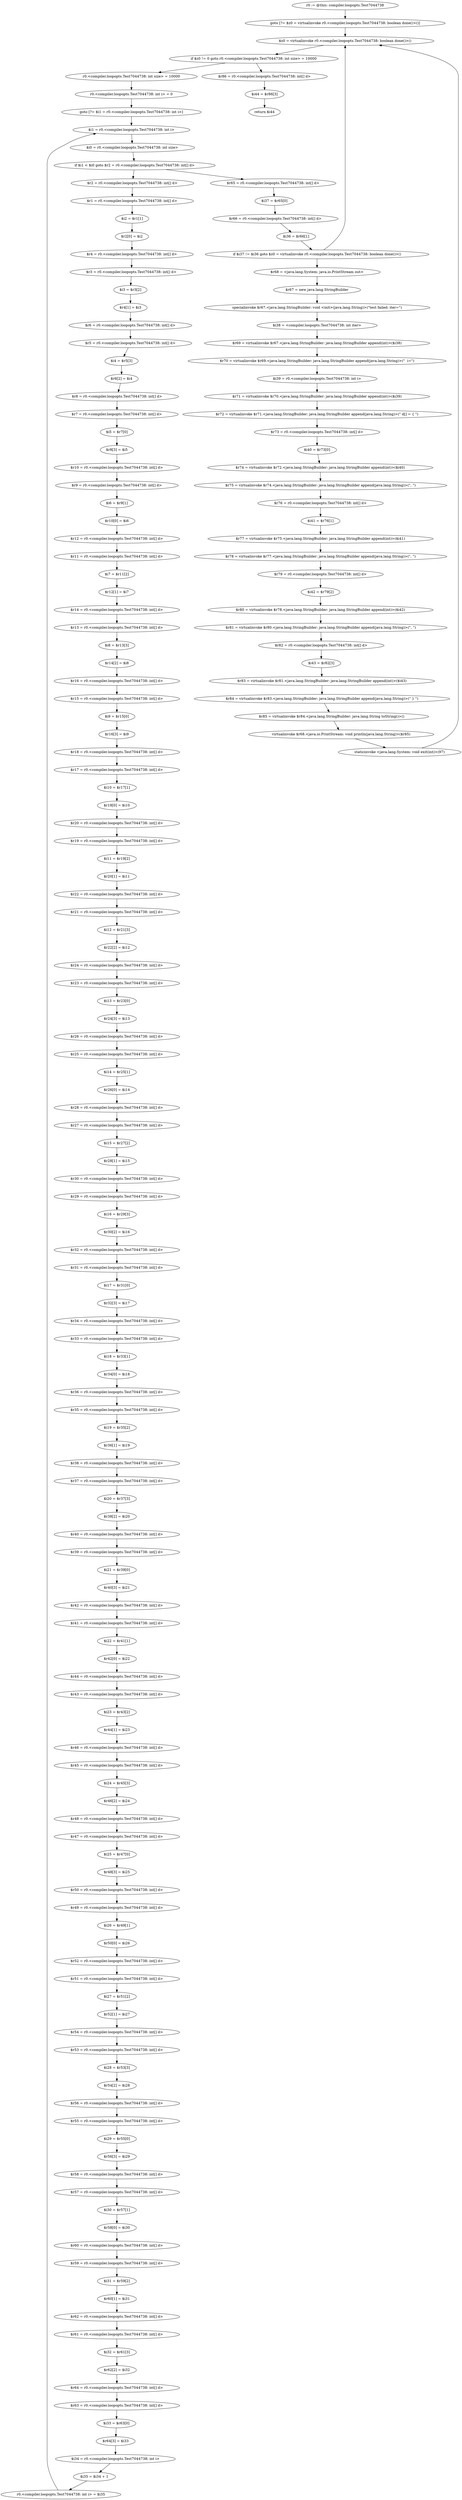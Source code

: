 digraph "unitGraph" {
    "r0 := @this: compiler.loopopts.Test7044738"
    "goto [?= $z0 = virtualinvoke r0.<compiler.loopopts.Test7044738: boolean done()>()]"
    "r0.<compiler.loopopts.Test7044738: int size> = 10000"
    "r0.<compiler.loopopts.Test7044738: int i> = 0"
    "goto [?= $i1 = r0.<compiler.loopopts.Test7044738: int i>]"
    "$r2 = r0.<compiler.loopopts.Test7044738: int[] d>"
    "$r1 = r0.<compiler.loopopts.Test7044738: int[] d>"
    "$i2 = $r1[1]"
    "$r2[0] = $i2"
    "$r4 = r0.<compiler.loopopts.Test7044738: int[] d>"
    "$r3 = r0.<compiler.loopopts.Test7044738: int[] d>"
    "$i3 = $r3[2]"
    "$r4[1] = $i3"
    "$r6 = r0.<compiler.loopopts.Test7044738: int[] d>"
    "$r5 = r0.<compiler.loopopts.Test7044738: int[] d>"
    "$i4 = $r5[3]"
    "$r6[2] = $i4"
    "$r8 = r0.<compiler.loopopts.Test7044738: int[] d>"
    "$r7 = r0.<compiler.loopopts.Test7044738: int[] d>"
    "$i5 = $r7[0]"
    "$r8[3] = $i5"
    "$r10 = r0.<compiler.loopopts.Test7044738: int[] d>"
    "$r9 = r0.<compiler.loopopts.Test7044738: int[] d>"
    "$i6 = $r9[1]"
    "$r10[0] = $i6"
    "$r12 = r0.<compiler.loopopts.Test7044738: int[] d>"
    "$r11 = r0.<compiler.loopopts.Test7044738: int[] d>"
    "$i7 = $r11[2]"
    "$r12[1] = $i7"
    "$r14 = r0.<compiler.loopopts.Test7044738: int[] d>"
    "$r13 = r0.<compiler.loopopts.Test7044738: int[] d>"
    "$i8 = $r13[3]"
    "$r14[2] = $i8"
    "$r16 = r0.<compiler.loopopts.Test7044738: int[] d>"
    "$r15 = r0.<compiler.loopopts.Test7044738: int[] d>"
    "$i9 = $r15[0]"
    "$r16[3] = $i9"
    "$r18 = r0.<compiler.loopopts.Test7044738: int[] d>"
    "$r17 = r0.<compiler.loopopts.Test7044738: int[] d>"
    "$i10 = $r17[1]"
    "$r18[0] = $i10"
    "$r20 = r0.<compiler.loopopts.Test7044738: int[] d>"
    "$r19 = r0.<compiler.loopopts.Test7044738: int[] d>"
    "$i11 = $r19[2]"
    "$r20[1] = $i11"
    "$r22 = r0.<compiler.loopopts.Test7044738: int[] d>"
    "$r21 = r0.<compiler.loopopts.Test7044738: int[] d>"
    "$i12 = $r21[3]"
    "$r22[2] = $i12"
    "$r24 = r0.<compiler.loopopts.Test7044738: int[] d>"
    "$r23 = r0.<compiler.loopopts.Test7044738: int[] d>"
    "$i13 = $r23[0]"
    "$r24[3] = $i13"
    "$r26 = r0.<compiler.loopopts.Test7044738: int[] d>"
    "$r25 = r0.<compiler.loopopts.Test7044738: int[] d>"
    "$i14 = $r25[1]"
    "$r26[0] = $i14"
    "$r28 = r0.<compiler.loopopts.Test7044738: int[] d>"
    "$r27 = r0.<compiler.loopopts.Test7044738: int[] d>"
    "$i15 = $r27[2]"
    "$r28[1] = $i15"
    "$r30 = r0.<compiler.loopopts.Test7044738: int[] d>"
    "$r29 = r0.<compiler.loopopts.Test7044738: int[] d>"
    "$i16 = $r29[3]"
    "$r30[2] = $i16"
    "$r32 = r0.<compiler.loopopts.Test7044738: int[] d>"
    "$r31 = r0.<compiler.loopopts.Test7044738: int[] d>"
    "$i17 = $r31[0]"
    "$r32[3] = $i17"
    "$r34 = r0.<compiler.loopopts.Test7044738: int[] d>"
    "$r33 = r0.<compiler.loopopts.Test7044738: int[] d>"
    "$i18 = $r33[1]"
    "$r34[0] = $i18"
    "$r36 = r0.<compiler.loopopts.Test7044738: int[] d>"
    "$r35 = r0.<compiler.loopopts.Test7044738: int[] d>"
    "$i19 = $r35[2]"
    "$r36[1] = $i19"
    "$r38 = r0.<compiler.loopopts.Test7044738: int[] d>"
    "$r37 = r0.<compiler.loopopts.Test7044738: int[] d>"
    "$i20 = $r37[3]"
    "$r38[2] = $i20"
    "$r40 = r0.<compiler.loopopts.Test7044738: int[] d>"
    "$r39 = r0.<compiler.loopopts.Test7044738: int[] d>"
    "$i21 = $r39[0]"
    "$r40[3] = $i21"
    "$r42 = r0.<compiler.loopopts.Test7044738: int[] d>"
    "$r41 = r0.<compiler.loopopts.Test7044738: int[] d>"
    "$i22 = $r41[1]"
    "$r42[0] = $i22"
    "$r44 = r0.<compiler.loopopts.Test7044738: int[] d>"
    "$r43 = r0.<compiler.loopopts.Test7044738: int[] d>"
    "$i23 = $r43[2]"
    "$r44[1] = $i23"
    "$r46 = r0.<compiler.loopopts.Test7044738: int[] d>"
    "$r45 = r0.<compiler.loopopts.Test7044738: int[] d>"
    "$i24 = $r45[3]"
    "$r46[2] = $i24"
    "$r48 = r0.<compiler.loopopts.Test7044738: int[] d>"
    "$r47 = r0.<compiler.loopopts.Test7044738: int[] d>"
    "$i25 = $r47[0]"
    "$r48[3] = $i25"
    "$r50 = r0.<compiler.loopopts.Test7044738: int[] d>"
    "$r49 = r0.<compiler.loopopts.Test7044738: int[] d>"
    "$i26 = $r49[1]"
    "$r50[0] = $i26"
    "$r52 = r0.<compiler.loopopts.Test7044738: int[] d>"
    "$r51 = r0.<compiler.loopopts.Test7044738: int[] d>"
    "$i27 = $r51[2]"
    "$r52[1] = $i27"
    "$r54 = r0.<compiler.loopopts.Test7044738: int[] d>"
    "$r53 = r0.<compiler.loopopts.Test7044738: int[] d>"
    "$i28 = $r53[3]"
    "$r54[2] = $i28"
    "$r56 = r0.<compiler.loopopts.Test7044738: int[] d>"
    "$r55 = r0.<compiler.loopopts.Test7044738: int[] d>"
    "$i29 = $r55[0]"
    "$r56[3] = $i29"
    "$r58 = r0.<compiler.loopopts.Test7044738: int[] d>"
    "$r57 = r0.<compiler.loopopts.Test7044738: int[] d>"
    "$i30 = $r57[1]"
    "$r58[0] = $i30"
    "$r60 = r0.<compiler.loopopts.Test7044738: int[] d>"
    "$r59 = r0.<compiler.loopopts.Test7044738: int[] d>"
    "$i31 = $r59[2]"
    "$r60[1] = $i31"
    "$r62 = r0.<compiler.loopopts.Test7044738: int[] d>"
    "$r61 = r0.<compiler.loopopts.Test7044738: int[] d>"
    "$i32 = $r61[3]"
    "$r62[2] = $i32"
    "$r64 = r0.<compiler.loopopts.Test7044738: int[] d>"
    "$r63 = r0.<compiler.loopopts.Test7044738: int[] d>"
    "$i33 = $r63[0]"
    "$r64[3] = $i33"
    "$i34 = r0.<compiler.loopopts.Test7044738: int i>"
    "$i35 = $i34 + 1"
    "r0.<compiler.loopopts.Test7044738: int i> = $i35"
    "$i1 = r0.<compiler.loopopts.Test7044738: int i>"
    "$i0 = r0.<compiler.loopopts.Test7044738: int size>"
    "if $i1 < $i0 goto $r2 = r0.<compiler.loopopts.Test7044738: int[] d>"
    "$r65 = r0.<compiler.loopopts.Test7044738: int[] d>"
    "$i37 = $r65[0]"
    "$r66 = r0.<compiler.loopopts.Test7044738: int[] d>"
    "$i36 = $r66[1]"
    "if $i37 != $i36 goto $z0 = virtualinvoke r0.<compiler.loopopts.Test7044738: boolean done()>()"
    "$r68 = <java.lang.System: java.io.PrintStream out>"
    "$r67 = new java.lang.StringBuilder"
    "specialinvoke $r67.<java.lang.StringBuilder: void <init>(java.lang.String)>(\"test failed: iter=\")"
    "$i38 = <compiler.loopopts.Test7044738: int iter>"
    "$r69 = virtualinvoke $r67.<java.lang.StringBuilder: java.lang.StringBuilder append(int)>($i38)"
    "$r70 = virtualinvoke $r69.<java.lang.StringBuilder: java.lang.StringBuilder append(java.lang.String)>(\"  i=\")"
    "$i39 = r0.<compiler.loopopts.Test7044738: int i>"
    "$r71 = virtualinvoke $r70.<java.lang.StringBuilder: java.lang.StringBuilder append(int)>($i39)"
    "$r72 = virtualinvoke $r71.<java.lang.StringBuilder: java.lang.StringBuilder append(java.lang.String)>(\" d[] = { \")"
    "$r73 = r0.<compiler.loopopts.Test7044738: int[] d>"
    "$i40 = $r73[0]"
    "$r74 = virtualinvoke $r72.<java.lang.StringBuilder: java.lang.StringBuilder append(int)>($i40)"
    "$r75 = virtualinvoke $r74.<java.lang.StringBuilder: java.lang.StringBuilder append(java.lang.String)>(\", \")"
    "$r76 = r0.<compiler.loopopts.Test7044738: int[] d>"
    "$i41 = $r76[1]"
    "$r77 = virtualinvoke $r75.<java.lang.StringBuilder: java.lang.StringBuilder append(int)>($i41)"
    "$r78 = virtualinvoke $r77.<java.lang.StringBuilder: java.lang.StringBuilder append(java.lang.String)>(\", \")"
    "$r79 = r0.<compiler.loopopts.Test7044738: int[] d>"
    "$i42 = $r79[2]"
    "$r80 = virtualinvoke $r78.<java.lang.StringBuilder: java.lang.StringBuilder append(int)>($i42)"
    "$r81 = virtualinvoke $r80.<java.lang.StringBuilder: java.lang.StringBuilder append(java.lang.String)>(\", \")"
    "$r82 = r0.<compiler.loopopts.Test7044738: int[] d>"
    "$i43 = $r82[3]"
    "$r83 = virtualinvoke $r81.<java.lang.StringBuilder: java.lang.StringBuilder append(int)>($i43)"
    "$r84 = virtualinvoke $r83.<java.lang.StringBuilder: java.lang.StringBuilder append(java.lang.String)>(\" } \")"
    "$r85 = virtualinvoke $r84.<java.lang.StringBuilder: java.lang.String toString()>()"
    "virtualinvoke $r68.<java.io.PrintStream: void println(java.lang.String)>($r85)"
    "staticinvoke <java.lang.System: void exit(int)>(97)"
    "$z0 = virtualinvoke r0.<compiler.loopopts.Test7044738: boolean done()>()"
    "if $z0 != 0 goto r0.<compiler.loopopts.Test7044738: int size> = 10000"
    "$r86 = r0.<compiler.loopopts.Test7044738: int[] d>"
    "$i44 = $r86[3]"
    "return $i44"
    "r0 := @this: compiler.loopopts.Test7044738"->"goto [?= $z0 = virtualinvoke r0.<compiler.loopopts.Test7044738: boolean done()>()]";
    "goto [?= $z0 = virtualinvoke r0.<compiler.loopopts.Test7044738: boolean done()>()]"->"$z0 = virtualinvoke r0.<compiler.loopopts.Test7044738: boolean done()>()";
    "r0.<compiler.loopopts.Test7044738: int size> = 10000"->"r0.<compiler.loopopts.Test7044738: int i> = 0";
    "r0.<compiler.loopopts.Test7044738: int i> = 0"->"goto [?= $i1 = r0.<compiler.loopopts.Test7044738: int i>]";
    "goto [?= $i1 = r0.<compiler.loopopts.Test7044738: int i>]"->"$i1 = r0.<compiler.loopopts.Test7044738: int i>";
    "$r2 = r0.<compiler.loopopts.Test7044738: int[] d>"->"$r1 = r0.<compiler.loopopts.Test7044738: int[] d>";
    "$r1 = r0.<compiler.loopopts.Test7044738: int[] d>"->"$i2 = $r1[1]";
    "$i2 = $r1[1]"->"$r2[0] = $i2";
    "$r2[0] = $i2"->"$r4 = r0.<compiler.loopopts.Test7044738: int[] d>";
    "$r4 = r0.<compiler.loopopts.Test7044738: int[] d>"->"$r3 = r0.<compiler.loopopts.Test7044738: int[] d>";
    "$r3 = r0.<compiler.loopopts.Test7044738: int[] d>"->"$i3 = $r3[2]";
    "$i3 = $r3[2]"->"$r4[1] = $i3";
    "$r4[1] = $i3"->"$r6 = r0.<compiler.loopopts.Test7044738: int[] d>";
    "$r6 = r0.<compiler.loopopts.Test7044738: int[] d>"->"$r5 = r0.<compiler.loopopts.Test7044738: int[] d>";
    "$r5 = r0.<compiler.loopopts.Test7044738: int[] d>"->"$i4 = $r5[3]";
    "$i4 = $r5[3]"->"$r6[2] = $i4";
    "$r6[2] = $i4"->"$r8 = r0.<compiler.loopopts.Test7044738: int[] d>";
    "$r8 = r0.<compiler.loopopts.Test7044738: int[] d>"->"$r7 = r0.<compiler.loopopts.Test7044738: int[] d>";
    "$r7 = r0.<compiler.loopopts.Test7044738: int[] d>"->"$i5 = $r7[0]";
    "$i5 = $r7[0]"->"$r8[3] = $i5";
    "$r8[3] = $i5"->"$r10 = r0.<compiler.loopopts.Test7044738: int[] d>";
    "$r10 = r0.<compiler.loopopts.Test7044738: int[] d>"->"$r9 = r0.<compiler.loopopts.Test7044738: int[] d>";
    "$r9 = r0.<compiler.loopopts.Test7044738: int[] d>"->"$i6 = $r9[1]";
    "$i6 = $r9[1]"->"$r10[0] = $i6";
    "$r10[0] = $i6"->"$r12 = r0.<compiler.loopopts.Test7044738: int[] d>";
    "$r12 = r0.<compiler.loopopts.Test7044738: int[] d>"->"$r11 = r0.<compiler.loopopts.Test7044738: int[] d>";
    "$r11 = r0.<compiler.loopopts.Test7044738: int[] d>"->"$i7 = $r11[2]";
    "$i7 = $r11[2]"->"$r12[1] = $i7";
    "$r12[1] = $i7"->"$r14 = r0.<compiler.loopopts.Test7044738: int[] d>";
    "$r14 = r0.<compiler.loopopts.Test7044738: int[] d>"->"$r13 = r0.<compiler.loopopts.Test7044738: int[] d>";
    "$r13 = r0.<compiler.loopopts.Test7044738: int[] d>"->"$i8 = $r13[3]";
    "$i8 = $r13[3]"->"$r14[2] = $i8";
    "$r14[2] = $i8"->"$r16 = r0.<compiler.loopopts.Test7044738: int[] d>";
    "$r16 = r0.<compiler.loopopts.Test7044738: int[] d>"->"$r15 = r0.<compiler.loopopts.Test7044738: int[] d>";
    "$r15 = r0.<compiler.loopopts.Test7044738: int[] d>"->"$i9 = $r15[0]";
    "$i9 = $r15[0]"->"$r16[3] = $i9";
    "$r16[3] = $i9"->"$r18 = r0.<compiler.loopopts.Test7044738: int[] d>";
    "$r18 = r0.<compiler.loopopts.Test7044738: int[] d>"->"$r17 = r0.<compiler.loopopts.Test7044738: int[] d>";
    "$r17 = r0.<compiler.loopopts.Test7044738: int[] d>"->"$i10 = $r17[1]";
    "$i10 = $r17[1]"->"$r18[0] = $i10";
    "$r18[0] = $i10"->"$r20 = r0.<compiler.loopopts.Test7044738: int[] d>";
    "$r20 = r0.<compiler.loopopts.Test7044738: int[] d>"->"$r19 = r0.<compiler.loopopts.Test7044738: int[] d>";
    "$r19 = r0.<compiler.loopopts.Test7044738: int[] d>"->"$i11 = $r19[2]";
    "$i11 = $r19[2]"->"$r20[1] = $i11";
    "$r20[1] = $i11"->"$r22 = r0.<compiler.loopopts.Test7044738: int[] d>";
    "$r22 = r0.<compiler.loopopts.Test7044738: int[] d>"->"$r21 = r0.<compiler.loopopts.Test7044738: int[] d>";
    "$r21 = r0.<compiler.loopopts.Test7044738: int[] d>"->"$i12 = $r21[3]";
    "$i12 = $r21[3]"->"$r22[2] = $i12";
    "$r22[2] = $i12"->"$r24 = r0.<compiler.loopopts.Test7044738: int[] d>";
    "$r24 = r0.<compiler.loopopts.Test7044738: int[] d>"->"$r23 = r0.<compiler.loopopts.Test7044738: int[] d>";
    "$r23 = r0.<compiler.loopopts.Test7044738: int[] d>"->"$i13 = $r23[0]";
    "$i13 = $r23[0]"->"$r24[3] = $i13";
    "$r24[3] = $i13"->"$r26 = r0.<compiler.loopopts.Test7044738: int[] d>";
    "$r26 = r0.<compiler.loopopts.Test7044738: int[] d>"->"$r25 = r0.<compiler.loopopts.Test7044738: int[] d>";
    "$r25 = r0.<compiler.loopopts.Test7044738: int[] d>"->"$i14 = $r25[1]";
    "$i14 = $r25[1]"->"$r26[0] = $i14";
    "$r26[0] = $i14"->"$r28 = r0.<compiler.loopopts.Test7044738: int[] d>";
    "$r28 = r0.<compiler.loopopts.Test7044738: int[] d>"->"$r27 = r0.<compiler.loopopts.Test7044738: int[] d>";
    "$r27 = r0.<compiler.loopopts.Test7044738: int[] d>"->"$i15 = $r27[2]";
    "$i15 = $r27[2]"->"$r28[1] = $i15";
    "$r28[1] = $i15"->"$r30 = r0.<compiler.loopopts.Test7044738: int[] d>";
    "$r30 = r0.<compiler.loopopts.Test7044738: int[] d>"->"$r29 = r0.<compiler.loopopts.Test7044738: int[] d>";
    "$r29 = r0.<compiler.loopopts.Test7044738: int[] d>"->"$i16 = $r29[3]";
    "$i16 = $r29[3]"->"$r30[2] = $i16";
    "$r30[2] = $i16"->"$r32 = r0.<compiler.loopopts.Test7044738: int[] d>";
    "$r32 = r0.<compiler.loopopts.Test7044738: int[] d>"->"$r31 = r0.<compiler.loopopts.Test7044738: int[] d>";
    "$r31 = r0.<compiler.loopopts.Test7044738: int[] d>"->"$i17 = $r31[0]";
    "$i17 = $r31[0]"->"$r32[3] = $i17";
    "$r32[3] = $i17"->"$r34 = r0.<compiler.loopopts.Test7044738: int[] d>";
    "$r34 = r0.<compiler.loopopts.Test7044738: int[] d>"->"$r33 = r0.<compiler.loopopts.Test7044738: int[] d>";
    "$r33 = r0.<compiler.loopopts.Test7044738: int[] d>"->"$i18 = $r33[1]";
    "$i18 = $r33[1]"->"$r34[0] = $i18";
    "$r34[0] = $i18"->"$r36 = r0.<compiler.loopopts.Test7044738: int[] d>";
    "$r36 = r0.<compiler.loopopts.Test7044738: int[] d>"->"$r35 = r0.<compiler.loopopts.Test7044738: int[] d>";
    "$r35 = r0.<compiler.loopopts.Test7044738: int[] d>"->"$i19 = $r35[2]";
    "$i19 = $r35[2]"->"$r36[1] = $i19";
    "$r36[1] = $i19"->"$r38 = r0.<compiler.loopopts.Test7044738: int[] d>";
    "$r38 = r0.<compiler.loopopts.Test7044738: int[] d>"->"$r37 = r0.<compiler.loopopts.Test7044738: int[] d>";
    "$r37 = r0.<compiler.loopopts.Test7044738: int[] d>"->"$i20 = $r37[3]";
    "$i20 = $r37[3]"->"$r38[2] = $i20";
    "$r38[2] = $i20"->"$r40 = r0.<compiler.loopopts.Test7044738: int[] d>";
    "$r40 = r0.<compiler.loopopts.Test7044738: int[] d>"->"$r39 = r0.<compiler.loopopts.Test7044738: int[] d>";
    "$r39 = r0.<compiler.loopopts.Test7044738: int[] d>"->"$i21 = $r39[0]";
    "$i21 = $r39[0]"->"$r40[3] = $i21";
    "$r40[3] = $i21"->"$r42 = r0.<compiler.loopopts.Test7044738: int[] d>";
    "$r42 = r0.<compiler.loopopts.Test7044738: int[] d>"->"$r41 = r0.<compiler.loopopts.Test7044738: int[] d>";
    "$r41 = r0.<compiler.loopopts.Test7044738: int[] d>"->"$i22 = $r41[1]";
    "$i22 = $r41[1]"->"$r42[0] = $i22";
    "$r42[0] = $i22"->"$r44 = r0.<compiler.loopopts.Test7044738: int[] d>";
    "$r44 = r0.<compiler.loopopts.Test7044738: int[] d>"->"$r43 = r0.<compiler.loopopts.Test7044738: int[] d>";
    "$r43 = r0.<compiler.loopopts.Test7044738: int[] d>"->"$i23 = $r43[2]";
    "$i23 = $r43[2]"->"$r44[1] = $i23";
    "$r44[1] = $i23"->"$r46 = r0.<compiler.loopopts.Test7044738: int[] d>";
    "$r46 = r0.<compiler.loopopts.Test7044738: int[] d>"->"$r45 = r0.<compiler.loopopts.Test7044738: int[] d>";
    "$r45 = r0.<compiler.loopopts.Test7044738: int[] d>"->"$i24 = $r45[3]";
    "$i24 = $r45[3]"->"$r46[2] = $i24";
    "$r46[2] = $i24"->"$r48 = r0.<compiler.loopopts.Test7044738: int[] d>";
    "$r48 = r0.<compiler.loopopts.Test7044738: int[] d>"->"$r47 = r0.<compiler.loopopts.Test7044738: int[] d>";
    "$r47 = r0.<compiler.loopopts.Test7044738: int[] d>"->"$i25 = $r47[0]";
    "$i25 = $r47[0]"->"$r48[3] = $i25";
    "$r48[3] = $i25"->"$r50 = r0.<compiler.loopopts.Test7044738: int[] d>";
    "$r50 = r0.<compiler.loopopts.Test7044738: int[] d>"->"$r49 = r0.<compiler.loopopts.Test7044738: int[] d>";
    "$r49 = r0.<compiler.loopopts.Test7044738: int[] d>"->"$i26 = $r49[1]";
    "$i26 = $r49[1]"->"$r50[0] = $i26";
    "$r50[0] = $i26"->"$r52 = r0.<compiler.loopopts.Test7044738: int[] d>";
    "$r52 = r0.<compiler.loopopts.Test7044738: int[] d>"->"$r51 = r0.<compiler.loopopts.Test7044738: int[] d>";
    "$r51 = r0.<compiler.loopopts.Test7044738: int[] d>"->"$i27 = $r51[2]";
    "$i27 = $r51[2]"->"$r52[1] = $i27";
    "$r52[1] = $i27"->"$r54 = r0.<compiler.loopopts.Test7044738: int[] d>";
    "$r54 = r0.<compiler.loopopts.Test7044738: int[] d>"->"$r53 = r0.<compiler.loopopts.Test7044738: int[] d>";
    "$r53 = r0.<compiler.loopopts.Test7044738: int[] d>"->"$i28 = $r53[3]";
    "$i28 = $r53[3]"->"$r54[2] = $i28";
    "$r54[2] = $i28"->"$r56 = r0.<compiler.loopopts.Test7044738: int[] d>";
    "$r56 = r0.<compiler.loopopts.Test7044738: int[] d>"->"$r55 = r0.<compiler.loopopts.Test7044738: int[] d>";
    "$r55 = r0.<compiler.loopopts.Test7044738: int[] d>"->"$i29 = $r55[0]";
    "$i29 = $r55[0]"->"$r56[3] = $i29";
    "$r56[3] = $i29"->"$r58 = r0.<compiler.loopopts.Test7044738: int[] d>";
    "$r58 = r0.<compiler.loopopts.Test7044738: int[] d>"->"$r57 = r0.<compiler.loopopts.Test7044738: int[] d>";
    "$r57 = r0.<compiler.loopopts.Test7044738: int[] d>"->"$i30 = $r57[1]";
    "$i30 = $r57[1]"->"$r58[0] = $i30";
    "$r58[0] = $i30"->"$r60 = r0.<compiler.loopopts.Test7044738: int[] d>";
    "$r60 = r0.<compiler.loopopts.Test7044738: int[] d>"->"$r59 = r0.<compiler.loopopts.Test7044738: int[] d>";
    "$r59 = r0.<compiler.loopopts.Test7044738: int[] d>"->"$i31 = $r59[2]";
    "$i31 = $r59[2]"->"$r60[1] = $i31";
    "$r60[1] = $i31"->"$r62 = r0.<compiler.loopopts.Test7044738: int[] d>";
    "$r62 = r0.<compiler.loopopts.Test7044738: int[] d>"->"$r61 = r0.<compiler.loopopts.Test7044738: int[] d>";
    "$r61 = r0.<compiler.loopopts.Test7044738: int[] d>"->"$i32 = $r61[3]";
    "$i32 = $r61[3]"->"$r62[2] = $i32";
    "$r62[2] = $i32"->"$r64 = r0.<compiler.loopopts.Test7044738: int[] d>";
    "$r64 = r0.<compiler.loopopts.Test7044738: int[] d>"->"$r63 = r0.<compiler.loopopts.Test7044738: int[] d>";
    "$r63 = r0.<compiler.loopopts.Test7044738: int[] d>"->"$i33 = $r63[0]";
    "$i33 = $r63[0]"->"$r64[3] = $i33";
    "$r64[3] = $i33"->"$i34 = r0.<compiler.loopopts.Test7044738: int i>";
    "$i34 = r0.<compiler.loopopts.Test7044738: int i>"->"$i35 = $i34 + 1";
    "$i35 = $i34 + 1"->"r0.<compiler.loopopts.Test7044738: int i> = $i35";
    "r0.<compiler.loopopts.Test7044738: int i> = $i35"->"$i1 = r0.<compiler.loopopts.Test7044738: int i>";
    "$i1 = r0.<compiler.loopopts.Test7044738: int i>"->"$i0 = r0.<compiler.loopopts.Test7044738: int size>";
    "$i0 = r0.<compiler.loopopts.Test7044738: int size>"->"if $i1 < $i0 goto $r2 = r0.<compiler.loopopts.Test7044738: int[] d>";
    "if $i1 < $i0 goto $r2 = r0.<compiler.loopopts.Test7044738: int[] d>"->"$r65 = r0.<compiler.loopopts.Test7044738: int[] d>";
    "if $i1 < $i0 goto $r2 = r0.<compiler.loopopts.Test7044738: int[] d>"->"$r2 = r0.<compiler.loopopts.Test7044738: int[] d>";
    "$r65 = r0.<compiler.loopopts.Test7044738: int[] d>"->"$i37 = $r65[0]";
    "$i37 = $r65[0]"->"$r66 = r0.<compiler.loopopts.Test7044738: int[] d>";
    "$r66 = r0.<compiler.loopopts.Test7044738: int[] d>"->"$i36 = $r66[1]";
    "$i36 = $r66[1]"->"if $i37 != $i36 goto $z0 = virtualinvoke r0.<compiler.loopopts.Test7044738: boolean done()>()";
    "if $i37 != $i36 goto $z0 = virtualinvoke r0.<compiler.loopopts.Test7044738: boolean done()>()"->"$r68 = <java.lang.System: java.io.PrintStream out>";
    "if $i37 != $i36 goto $z0 = virtualinvoke r0.<compiler.loopopts.Test7044738: boolean done()>()"->"$z0 = virtualinvoke r0.<compiler.loopopts.Test7044738: boolean done()>()";
    "$r68 = <java.lang.System: java.io.PrintStream out>"->"$r67 = new java.lang.StringBuilder";
    "$r67 = new java.lang.StringBuilder"->"specialinvoke $r67.<java.lang.StringBuilder: void <init>(java.lang.String)>(\"test failed: iter=\")";
    "specialinvoke $r67.<java.lang.StringBuilder: void <init>(java.lang.String)>(\"test failed: iter=\")"->"$i38 = <compiler.loopopts.Test7044738: int iter>";
    "$i38 = <compiler.loopopts.Test7044738: int iter>"->"$r69 = virtualinvoke $r67.<java.lang.StringBuilder: java.lang.StringBuilder append(int)>($i38)";
    "$r69 = virtualinvoke $r67.<java.lang.StringBuilder: java.lang.StringBuilder append(int)>($i38)"->"$r70 = virtualinvoke $r69.<java.lang.StringBuilder: java.lang.StringBuilder append(java.lang.String)>(\"  i=\")";
    "$r70 = virtualinvoke $r69.<java.lang.StringBuilder: java.lang.StringBuilder append(java.lang.String)>(\"  i=\")"->"$i39 = r0.<compiler.loopopts.Test7044738: int i>";
    "$i39 = r0.<compiler.loopopts.Test7044738: int i>"->"$r71 = virtualinvoke $r70.<java.lang.StringBuilder: java.lang.StringBuilder append(int)>($i39)";
    "$r71 = virtualinvoke $r70.<java.lang.StringBuilder: java.lang.StringBuilder append(int)>($i39)"->"$r72 = virtualinvoke $r71.<java.lang.StringBuilder: java.lang.StringBuilder append(java.lang.String)>(\" d[] = { \")";
    "$r72 = virtualinvoke $r71.<java.lang.StringBuilder: java.lang.StringBuilder append(java.lang.String)>(\" d[] = { \")"->"$r73 = r0.<compiler.loopopts.Test7044738: int[] d>";
    "$r73 = r0.<compiler.loopopts.Test7044738: int[] d>"->"$i40 = $r73[0]";
    "$i40 = $r73[0]"->"$r74 = virtualinvoke $r72.<java.lang.StringBuilder: java.lang.StringBuilder append(int)>($i40)";
    "$r74 = virtualinvoke $r72.<java.lang.StringBuilder: java.lang.StringBuilder append(int)>($i40)"->"$r75 = virtualinvoke $r74.<java.lang.StringBuilder: java.lang.StringBuilder append(java.lang.String)>(\", \")";
    "$r75 = virtualinvoke $r74.<java.lang.StringBuilder: java.lang.StringBuilder append(java.lang.String)>(\", \")"->"$r76 = r0.<compiler.loopopts.Test7044738: int[] d>";
    "$r76 = r0.<compiler.loopopts.Test7044738: int[] d>"->"$i41 = $r76[1]";
    "$i41 = $r76[1]"->"$r77 = virtualinvoke $r75.<java.lang.StringBuilder: java.lang.StringBuilder append(int)>($i41)";
    "$r77 = virtualinvoke $r75.<java.lang.StringBuilder: java.lang.StringBuilder append(int)>($i41)"->"$r78 = virtualinvoke $r77.<java.lang.StringBuilder: java.lang.StringBuilder append(java.lang.String)>(\", \")";
    "$r78 = virtualinvoke $r77.<java.lang.StringBuilder: java.lang.StringBuilder append(java.lang.String)>(\", \")"->"$r79 = r0.<compiler.loopopts.Test7044738: int[] d>";
    "$r79 = r0.<compiler.loopopts.Test7044738: int[] d>"->"$i42 = $r79[2]";
    "$i42 = $r79[2]"->"$r80 = virtualinvoke $r78.<java.lang.StringBuilder: java.lang.StringBuilder append(int)>($i42)";
    "$r80 = virtualinvoke $r78.<java.lang.StringBuilder: java.lang.StringBuilder append(int)>($i42)"->"$r81 = virtualinvoke $r80.<java.lang.StringBuilder: java.lang.StringBuilder append(java.lang.String)>(\", \")";
    "$r81 = virtualinvoke $r80.<java.lang.StringBuilder: java.lang.StringBuilder append(java.lang.String)>(\", \")"->"$r82 = r0.<compiler.loopopts.Test7044738: int[] d>";
    "$r82 = r0.<compiler.loopopts.Test7044738: int[] d>"->"$i43 = $r82[3]";
    "$i43 = $r82[3]"->"$r83 = virtualinvoke $r81.<java.lang.StringBuilder: java.lang.StringBuilder append(int)>($i43)";
    "$r83 = virtualinvoke $r81.<java.lang.StringBuilder: java.lang.StringBuilder append(int)>($i43)"->"$r84 = virtualinvoke $r83.<java.lang.StringBuilder: java.lang.StringBuilder append(java.lang.String)>(\" } \")";
    "$r84 = virtualinvoke $r83.<java.lang.StringBuilder: java.lang.StringBuilder append(java.lang.String)>(\" } \")"->"$r85 = virtualinvoke $r84.<java.lang.StringBuilder: java.lang.String toString()>()";
    "$r85 = virtualinvoke $r84.<java.lang.StringBuilder: java.lang.String toString()>()"->"virtualinvoke $r68.<java.io.PrintStream: void println(java.lang.String)>($r85)";
    "virtualinvoke $r68.<java.io.PrintStream: void println(java.lang.String)>($r85)"->"staticinvoke <java.lang.System: void exit(int)>(97)";
    "staticinvoke <java.lang.System: void exit(int)>(97)"->"$z0 = virtualinvoke r0.<compiler.loopopts.Test7044738: boolean done()>()";
    "$z0 = virtualinvoke r0.<compiler.loopopts.Test7044738: boolean done()>()"->"if $z0 != 0 goto r0.<compiler.loopopts.Test7044738: int size> = 10000";
    "if $z0 != 0 goto r0.<compiler.loopopts.Test7044738: int size> = 10000"->"$r86 = r0.<compiler.loopopts.Test7044738: int[] d>";
    "if $z0 != 0 goto r0.<compiler.loopopts.Test7044738: int size> = 10000"->"r0.<compiler.loopopts.Test7044738: int size> = 10000";
    "$r86 = r0.<compiler.loopopts.Test7044738: int[] d>"->"$i44 = $r86[3]";
    "$i44 = $r86[3]"->"return $i44";
}
